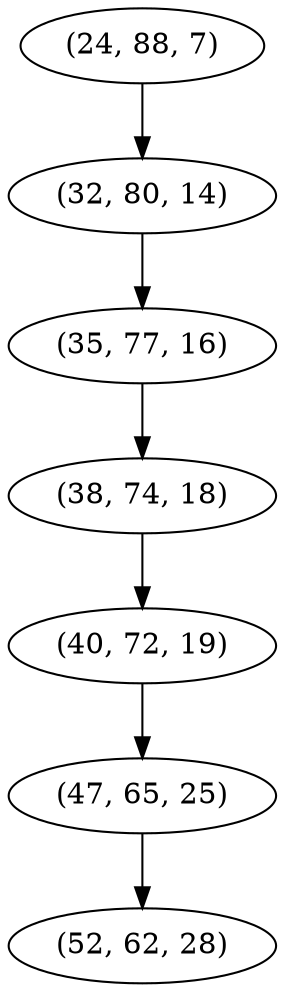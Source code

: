 digraph tree {
    "(24, 88, 7)";
    "(32, 80, 14)";
    "(35, 77, 16)";
    "(38, 74, 18)";
    "(40, 72, 19)";
    "(47, 65, 25)";
    "(52, 62, 28)";
    "(24, 88, 7)" -> "(32, 80, 14)";
    "(32, 80, 14)" -> "(35, 77, 16)";
    "(35, 77, 16)" -> "(38, 74, 18)";
    "(38, 74, 18)" -> "(40, 72, 19)";
    "(40, 72, 19)" -> "(47, 65, 25)";
    "(47, 65, 25)" -> "(52, 62, 28)";
}
